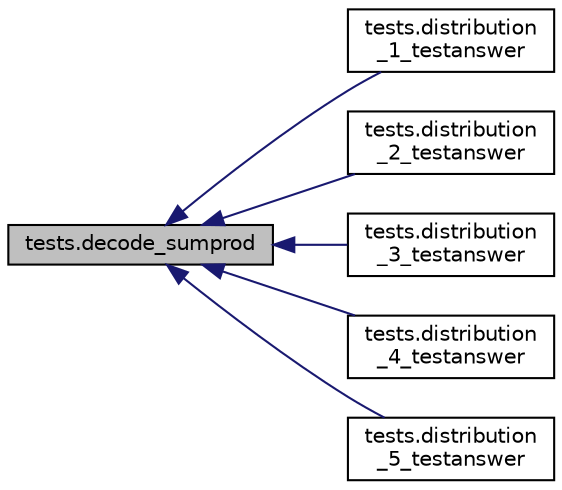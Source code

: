 digraph "tests.decode_sumprod"
{
  edge [fontname="Helvetica",fontsize="10",labelfontname="Helvetica",labelfontsize="10"];
  node [fontname="Helvetica",fontsize="10",shape=record];
  rankdir="LR";
  Node1 [label="tests.decode_sumprod",height=0.2,width=0.4,color="black", fillcolor="grey75", style="filled", fontcolor="black"];
  Node1 -> Node2 [dir="back",color="midnightblue",fontsize="10",style="solid",fontname="Helvetica"];
  Node2 [label="tests.distribution\l_1_testanswer",height=0.2,width=0.4,color="black", fillcolor="white", style="filled",URL="$namespacetests.html#a95018a446cf83f7c898b4922e7e93905"];
  Node1 -> Node3 [dir="back",color="midnightblue",fontsize="10",style="solid",fontname="Helvetica"];
  Node3 [label="tests.distribution\l_2_testanswer",height=0.2,width=0.4,color="black", fillcolor="white", style="filled",URL="$namespacetests.html#a9a519840ee91ab17682a487f3803a5b5"];
  Node1 -> Node4 [dir="back",color="midnightblue",fontsize="10",style="solid",fontname="Helvetica"];
  Node4 [label="tests.distribution\l_3_testanswer",height=0.2,width=0.4,color="black", fillcolor="white", style="filled",URL="$namespacetests.html#ae471bd440b20b495c7105a6d69b3110b"];
  Node1 -> Node5 [dir="back",color="midnightblue",fontsize="10",style="solid",fontname="Helvetica"];
  Node5 [label="tests.distribution\l_4_testanswer",height=0.2,width=0.4,color="black", fillcolor="white", style="filled",URL="$namespacetests.html#a6a2e04353d3db80eea441313226b7bfa"];
  Node1 -> Node6 [dir="back",color="midnightblue",fontsize="10",style="solid",fontname="Helvetica"];
  Node6 [label="tests.distribution\l_5_testanswer",height=0.2,width=0.4,color="black", fillcolor="white", style="filled",URL="$namespacetests.html#a76840f87f59b71aefba500b7e14533b6"];
}
